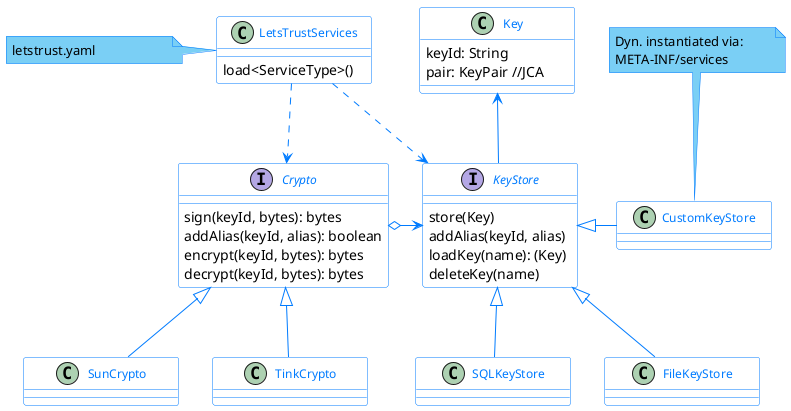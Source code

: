 @startuml
'https://plantuml.com/class-diagram

skinparam classFontColor 007BFF
skinparam classFontSize 12
skinparam classFontName Aapex
skinparam backgroundColor white
skinparam minClassWidth 155
skinparam nodesep 34
skinparam ranksep 70

skinparam class {
BorderColor 007BFF
ArrowColor 007BFF
BackgroundColor white
}

skinparam interface {
BorderColor 007BFF
ArrowColor 007BFF
}

skinparam note {
BorderColor 007BFF
BackgroundColor 7ACFF5
}

note as ConfNote
  letstrust.yaml
end note

class LetsTrustServices {
load<ServiceType>()
}

ConfNote -right- LetsTrustServices

LetsTrustServices ..> Crypto
LetsTrustServices ..> KeyStore

interface Crypto  {
sign(keyId, bytes): bytes
addAlias(keyId, alias): boolean
encrypt(keyId, bytes): bytes
decrypt(keyId, bytes): bytes
}

interface KeyStore {
store(Key)
addAlias(keyId, alias)
loadKey(name): (Key)
deleteKey(name)
}

class Key {
keyId: String
pair: KeyPair //JCA
}

KeyStore -up-> Key

class SQLKeyStore  {}
class FileKeyStore  {}
class CustomKeyStore  {}

note as CustomKeyStoreNote
  Dyn. instantiated via:
  META-INF/services
end note

CustomKeyStoreNote --> CustomKeyStore

KeyStore <|-right- CustomKeyStore
KeyStore <|-- SQLKeyStore
KeyStore <|-- FileKeyStore


Crypto <|-- SunCrypto
Crypto <|-- TinkCrypto

Crypto o-right-> KeyStore




@enduml
